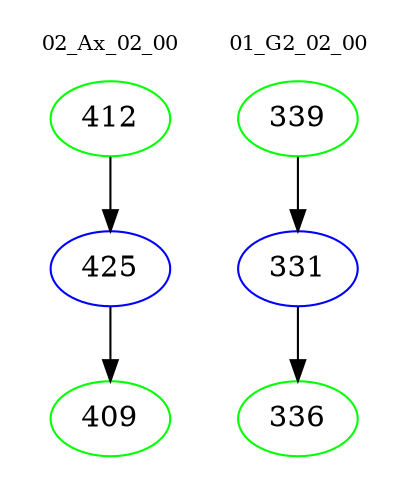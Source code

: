 digraph{
subgraph cluster_0 {
color = white
label = "02_Ax_02_00";
fontsize=10;
T0_412 [label="412", color="green"]
T0_412 -> T0_425 [color="black"]
T0_425 [label="425", color="blue"]
T0_425 -> T0_409 [color="black"]
T0_409 [label="409", color="green"]
}
subgraph cluster_1 {
color = white
label = "01_G2_02_00";
fontsize=10;
T1_339 [label="339", color="green"]
T1_339 -> T1_331 [color="black"]
T1_331 [label="331", color="blue"]
T1_331 -> T1_336 [color="black"]
T1_336 [label="336", color="green"]
}
}
